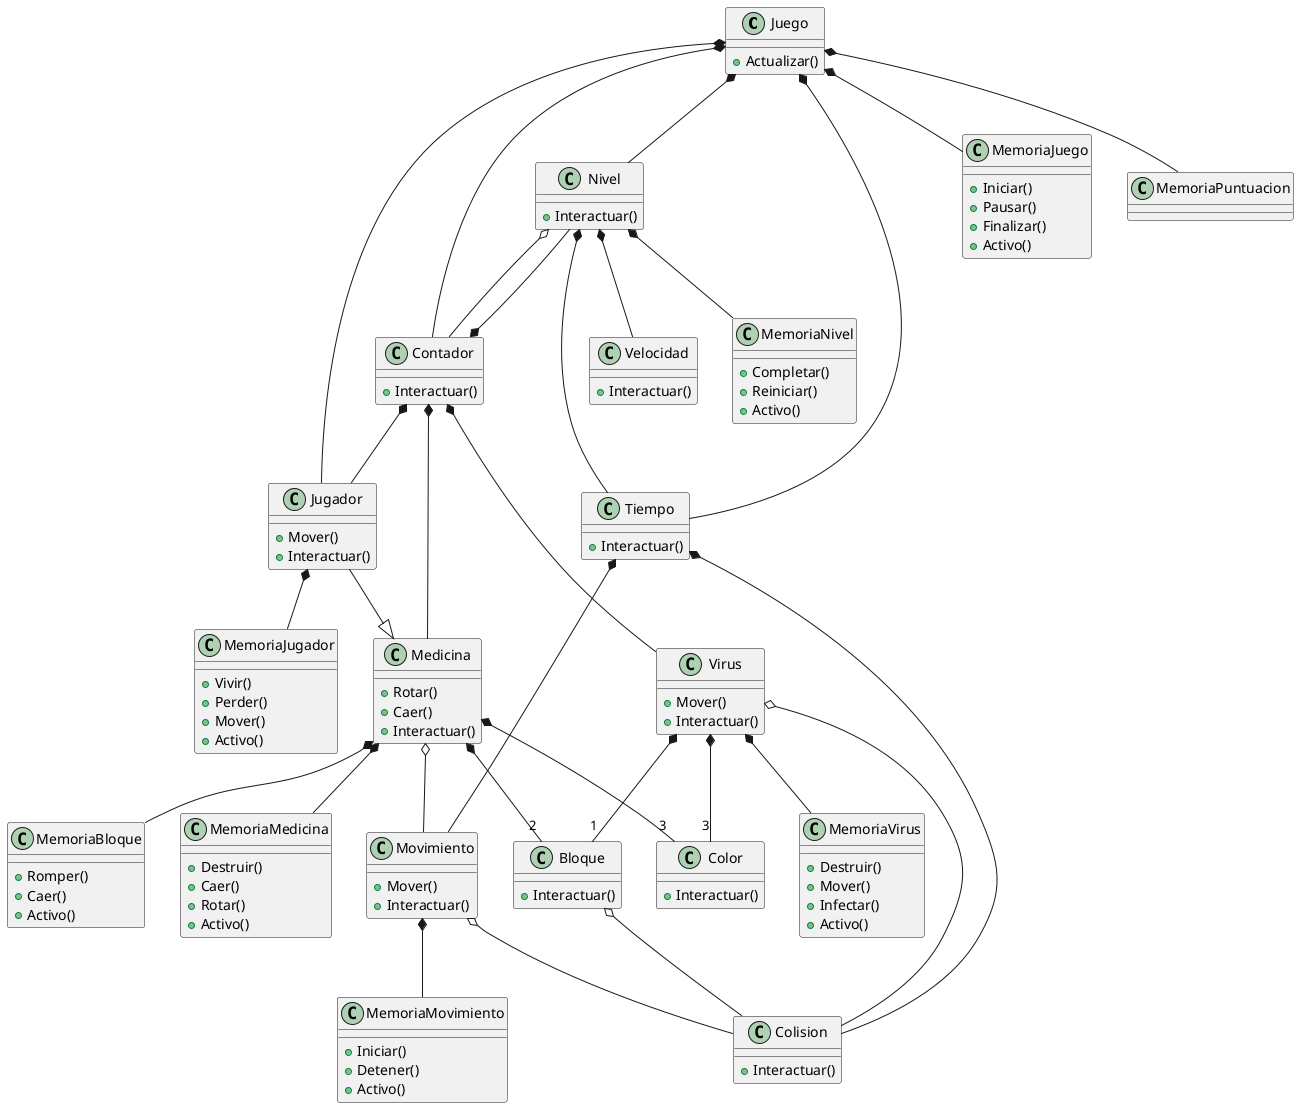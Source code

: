 @startuml

class Juego {
    +Actualizar()
}
class Jugador {
    +Mover()
    +Interactuar()
}
class Nivel {
    +Interactuar()
}
class Medicina {
    +Rotar()
    +Caer()
    +Interactuar()
}
class Bloque {
    +Interactuar()
}
class Virus {
    +Mover()
    +Interactuar()
}
class Contador {
    +Interactuar()
}
class Tiempo {
    +Interactuar()
}
class Movimiento {
    +Mover()
    +Interactuar()
}
class Velocidad {
    +Interactuar()
}
class Colision {
    +Interactuar()
}
class Color {
    +Interactuar()
}


class MemoriaJuego {
    +Iniciar()
    +Pausar()
    +Finalizar()
    +Activo()
}
class MemoriaNivel  {
    +Completar()
    +Reiniciar()
    +Activo()
}
class MemoriaJugador  {
    +Vivir()
    +Perder()
    +Mover()
    +Activo()
}
class MemoriaMedicina  {
    +Destruir()
    +Caer()
    +Rotar()
    +Activo()
}
class MemoriaVirus  {
    +Destruir()
    +Mover()
    +Infectar()
    +Activo()
}
class MemoriaBloque  {
    +Romper()
    +Caer()
    +Activo()
}
class MemoriaMovimiento  {
    +Iniciar()
    +Detener()
    +Activo()
}


Jugador --|> Medicina


Juego *-- Jugador
Juego *-- Nivel
Juego *-- Tiempo
Juego *-- Contador
Juego *-- MemoriaJuego
Juego *-- MemoriaPuntuacion

Jugador *-- MemoriaJugador

Medicina o-- Movimiento
Medicina *-- "2" Bloque
Medicina *-- "3" Color
Medicina *-- MemoriaMedicina
Medicina *-- MemoriaBloque

Virus *-- "1" Bloque
Virus *-- "3" Color
Virus *-- MemoriaVirus

Nivel o-- Contador
Nivel *-- Tiempo
Nivel *-- Velocidad
Nivel *-- MemoriaNivel

Movimiento o-- Colision
Movimiento *-- MemoriaMovimiento
Virus o-- Colision
Bloque o-- Colision

Contador *-- Virus
Contador *-- Medicina
Contador *-- Nivel
Contador *-- Jugador

Tiempo *-- Movimiento
Tiempo *-- Colision

@enduml